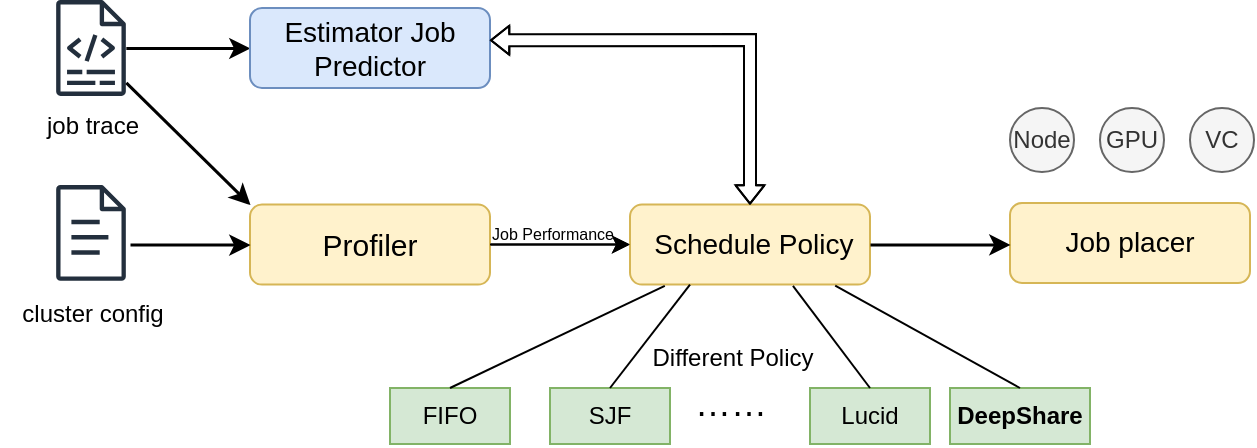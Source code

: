 <mxfile version="26.1.3">
  <diagram name="Page-1" id="mSDNawyq5Da4shusDwBe">
    <mxGraphModel dx="1503" dy="1081" grid="1" gridSize="10" guides="1" tooltips="1" connect="1" arrows="1" fold="1" page="1" pageScale="1" pageWidth="827" pageHeight="1169" math="0" shadow="0">
      <root>
        <mxCell id="0" />
        <mxCell id="1" parent="0" />
        <mxCell id="gFEKdSKZ0CHtbDlrb0d2-1" value="" style="sketch=0;outlineConnect=0;fontColor=#232F3E;gradientColor=none;fillColor=#232F3D;strokeColor=none;dashed=0;verticalLabelPosition=bottom;verticalAlign=top;align=center;html=1;fontSize=12;fontStyle=0;aspect=fixed;pointerEvents=1;shape=mxgraph.aws4.document;" vertex="1" parent="1">
          <mxGeometry x="103" y="218.52" width="35" height="47.89" as="geometry" />
        </mxCell>
        <mxCell id="gFEKdSKZ0CHtbDlrb0d2-2" value="" style="sketch=0;outlineConnect=0;fontColor=#232F3E;gradientColor=none;fillColor=#232F3D;strokeColor=none;dashed=0;verticalLabelPosition=bottom;verticalAlign=top;align=center;html=1;fontSize=12;fontStyle=0;aspect=fixed;pointerEvents=1;shape=mxgraph.aws4.logs;" vertex="1" parent="1">
          <mxGeometry x="103" y="126.05" width="35" height="47.9" as="geometry" />
        </mxCell>
        <mxCell id="gFEKdSKZ0CHtbDlrb0d2-3" value="job trace" style="text;html=1;align=center;verticalAlign=middle;resizable=0;points=[];autosize=1;strokeColor=none;fillColor=none;fontFamily=Helvetica;fontSize=12;fontColor=default;" vertex="1" parent="1">
          <mxGeometry x="85.5" y="173.95" width="70" height="30" as="geometry" />
        </mxCell>
        <mxCell id="gFEKdSKZ0CHtbDlrb0d2-4" value="cluster config" style="text;html=1;align=center;verticalAlign=middle;resizable=0;points=[];autosize=1;strokeColor=none;fillColor=none;fontFamily=Helvetica;fontSize=12;fontColor=default;" vertex="1" parent="1">
          <mxGeometry x="75.5" y="268.31" width="90" height="30" as="geometry" />
        </mxCell>
        <mxCell id="gFEKdSKZ0CHtbDlrb0d2-5" value="" style="endArrow=classic;html=1;rounded=0;fontFamily=Helvetica;fontSize=12;fontColor=default;entryX=0;entryY=0.5;entryDx=0;entryDy=0;strokeWidth=1.5;" edge="1" parent="1" source="gFEKdSKZ0CHtbDlrb0d2-2" target="gFEKdSKZ0CHtbDlrb0d2-7">
          <mxGeometry width="50" height="50" relative="1" as="geometry">
            <mxPoint x="138" y="189" as="sourcePoint" />
            <mxPoint x="198" y="169.15" as="targetPoint" />
          </mxGeometry>
        </mxCell>
        <mxCell id="gFEKdSKZ0CHtbDlrb0d2-6" value="" style="endArrow=classic;html=1;rounded=0;fontFamily=Helvetica;fontSize=12;fontColor=default;entryX=0;entryY=0;entryDx=0;entryDy=0;strokeWidth=1.5;" edge="1" parent="1" source="gFEKdSKZ0CHtbDlrb0d2-2" target="gFEKdSKZ0CHtbDlrb0d2-9">
          <mxGeometry width="50" height="50" relative="1" as="geometry">
            <mxPoint x="150" y="190" as="sourcePoint" />
            <mxPoint x="200" y="210.85" as="targetPoint" />
          </mxGeometry>
        </mxCell>
        <mxCell id="gFEKdSKZ0CHtbDlrb0d2-7" value="Estimator Job Predictor" style="rounded=1;whiteSpace=wrap;html=1;strokeColor=#6c8ebf;strokeWidth=1;align=center;verticalAlign=middle;fontFamily=Helvetica;fontSize=14;fillColor=#dae8fc;" vertex="1" parent="1">
          <mxGeometry x="200" y="130" width="120" height="40" as="geometry" />
        </mxCell>
        <mxCell id="gFEKdSKZ0CHtbDlrb0d2-8" value="" style="edgeStyle=orthogonalEdgeStyle;rounded=0;orthogonalLoop=1;jettySize=auto;html=1;fontFamily=Helvetica;fontSize=12;fontColor=default;" edge="1" parent="1" source="gFEKdSKZ0CHtbDlrb0d2-9" target="gFEKdSKZ0CHtbDlrb0d2-11">
          <mxGeometry relative="1" as="geometry" />
        </mxCell>
        <mxCell id="gFEKdSKZ0CHtbDlrb0d2-9" value="Profiler" style="rounded=1;whiteSpace=wrap;html=1;strokeColor=#d6b656;strokeWidth=1;align=center;verticalAlign=middle;fontFamily=Helvetica;fontSize=15;fillColor=#fff2cc;" vertex="1" parent="1">
          <mxGeometry x="200" y="228.31" width="120" height="40" as="geometry" />
        </mxCell>
        <mxCell id="gFEKdSKZ0CHtbDlrb0d2-10" value="" style="endArrow=classic;html=1;rounded=0;fontFamily=Helvetica;fontSize=12;fontColor=default;entryX=0;entryY=0.5;entryDx=0;entryDy=0;strokeWidth=1.5;" edge="1" parent="1" target="gFEKdSKZ0CHtbDlrb0d2-9">
          <mxGeometry width="50" height="50" relative="1" as="geometry">
            <mxPoint x="140" y="248.31" as="sourcePoint" />
            <mxPoint x="190" y="198.31" as="targetPoint" />
          </mxGeometry>
        </mxCell>
        <mxCell id="gFEKdSKZ0CHtbDlrb0d2-11" value="&amp;nbsp;Schedule Policy" style="rounded=1;whiteSpace=wrap;html=1;strokeColor=#d6b656;strokeWidth=1;align=center;verticalAlign=middle;fontFamily=Helvetica;fontSize=14;fillColor=#fff2cc;" vertex="1" parent="1">
          <mxGeometry x="390" y="228.31" width="120" height="40" as="geometry" />
        </mxCell>
        <mxCell id="gFEKdSKZ0CHtbDlrb0d2-12" value="" style="shape=flexArrow;endArrow=classic;startArrow=classic;html=1;rounded=0;fontFamily=Helvetica;fontSize=12;fontColor=default;width=6;endSize=2.714;entryX=0.5;entryY=0;entryDx=0;entryDy=0;startWidth=7.429;startSize=2.714;endWidth=7.429;" edge="1" parent="1" target="gFEKdSKZ0CHtbDlrb0d2-11">
          <mxGeometry width="100" height="100" relative="1" as="geometry">
            <mxPoint x="320" y="146.14" as="sourcePoint" />
            <mxPoint x="510.52" y="226.62" as="targetPoint" />
            <Array as="points">
              <mxPoint x="450" y="146" />
            </Array>
          </mxGeometry>
        </mxCell>
        <mxCell id="gFEKdSKZ0CHtbDlrb0d2-13" value="Job placer" style="rounded=1;whiteSpace=wrap;html=1;strokeColor=#d6b656;strokeWidth=1;align=center;verticalAlign=middle;fontFamily=Helvetica;fontSize=14;fillColor=#fff2cc;" vertex="1" parent="1">
          <mxGeometry x="580" y="227.47" width="120" height="40" as="geometry" />
        </mxCell>
        <mxCell id="gFEKdSKZ0CHtbDlrb0d2-14" value="" style="endArrow=classic;html=1;rounded=0;fontFamily=Helvetica;fontSize=12;fontColor=default;" edge="1" parent="1">
          <mxGeometry width="50" height="50" relative="1" as="geometry">
            <mxPoint x="320" y="248.2" as="sourcePoint" />
            <mxPoint x="390" y="248.2" as="targetPoint" />
          </mxGeometry>
        </mxCell>
        <mxCell id="gFEKdSKZ0CHtbDlrb0d2-15" value="" style="endArrow=classic;html=1;rounded=0;fontFamily=Helvetica;fontSize=12;fontColor=default;strokeWidth=1.5;" edge="1" parent="1">
          <mxGeometry width="50" height="50" relative="1" as="geometry">
            <mxPoint x="510" y="248.2" as="sourcePoint" />
            <mxPoint x="580" y="248.2" as="targetPoint" />
          </mxGeometry>
        </mxCell>
        <mxCell id="gFEKdSKZ0CHtbDlrb0d2-16" value="&lt;font style=&quot;font-size: 8px;&quot;&gt;Job Performance&lt;/font&gt;" style="text;html=1;align=center;verticalAlign=middle;resizable=0;points=[];autosize=1;fontFamily=Helvetica;fontSize=12;strokeWidth=1.5;fontStyle=0" vertex="1" parent="1">
          <mxGeometry x="311" y="227.47" width="80" height="30" as="geometry" />
        </mxCell>
        <mxCell id="gFEKdSKZ0CHtbDlrb0d2-17" value="Node" style="ellipse;whiteSpace=wrap;html=1;aspect=fixed;fillColor=#f5f5f5;fontColor=#333333;strokeColor=#666666;" vertex="1" parent="1">
          <mxGeometry x="580" y="180" width="32" height="32" as="geometry" />
        </mxCell>
        <mxCell id="gFEKdSKZ0CHtbDlrb0d2-18" value="FIFO" style="rounded=0;whiteSpace=wrap;html=1;fillColor=#d5e8d4;strokeColor=#82b366;" vertex="1" parent="1">
          <mxGeometry x="270" y="320" width="60" height="28" as="geometry" />
        </mxCell>
        <mxCell id="gFEKdSKZ0CHtbDlrb0d2-19" value="&lt;b&gt;DeepShare&lt;/b&gt;" style="rounded=0;whiteSpace=wrap;html=1;fillColor=#d5e8d4;strokeColor=#82b366;" vertex="1" parent="1">
          <mxGeometry x="550" y="320" width="70" height="28" as="geometry" />
        </mxCell>
        <mxCell id="gFEKdSKZ0CHtbDlrb0d2-20" value="Lucid" style="rounded=0;whiteSpace=wrap;html=1;fillColor=#d5e8d4;strokeColor=#82b366;" vertex="1" parent="1">
          <mxGeometry x="480" y="320" width="60" height="28" as="geometry" />
        </mxCell>
        <mxCell id="gFEKdSKZ0CHtbDlrb0d2-21" value="SJF" style="rounded=0;whiteSpace=wrap;html=1;fillColor=#d5e8d4;strokeColor=#82b366;" vertex="1" parent="1">
          <mxGeometry x="350" y="320" width="60" height="28" as="geometry" />
        </mxCell>
        <mxCell id="gFEKdSKZ0CHtbDlrb0d2-22" value="" style="endArrow=none;html=1;rounded=0;entryX=0.145;entryY=1.016;entryDx=0;entryDy=0;entryPerimeter=0;exitX=0.5;exitY=0;exitDx=0;exitDy=0;" edge="1" parent="1" source="gFEKdSKZ0CHtbDlrb0d2-18" target="gFEKdSKZ0CHtbDlrb0d2-11">
          <mxGeometry width="50" height="50" relative="1" as="geometry">
            <mxPoint x="341" y="317.47" as="sourcePoint" />
            <mxPoint x="400" y="280" as="targetPoint" />
          </mxGeometry>
        </mxCell>
        <mxCell id="gFEKdSKZ0CHtbDlrb0d2-23" value="" style="endArrow=none;html=1;rounded=0;entryX=0.25;entryY=1;entryDx=0;entryDy=0;exitX=0.5;exitY=0;exitDx=0;exitDy=0;" edge="1" parent="1" source="gFEKdSKZ0CHtbDlrb0d2-21" target="gFEKdSKZ0CHtbDlrb0d2-11">
          <mxGeometry width="50" height="50" relative="1" as="geometry">
            <mxPoint x="414" y="320" as="sourcePoint" />
            <mxPoint x="464" y="270" as="targetPoint" />
          </mxGeometry>
        </mxCell>
        <mxCell id="gFEKdSKZ0CHtbDlrb0d2-24" value="" style="endArrow=none;html=1;rounded=0;entryX=0.679;entryY=1.016;entryDx=0;entryDy=0;entryPerimeter=0;exitX=0.5;exitY=0;exitDx=0;exitDy=0;" edge="1" parent="1" source="gFEKdSKZ0CHtbDlrb0d2-20" target="gFEKdSKZ0CHtbDlrb0d2-11">
          <mxGeometry width="50" height="50" relative="1" as="geometry">
            <mxPoint x="520" y="320" as="sourcePoint" />
            <mxPoint x="570" y="270" as="targetPoint" />
          </mxGeometry>
        </mxCell>
        <mxCell id="gFEKdSKZ0CHtbDlrb0d2-25" value="" style="endArrow=none;html=1;rounded=0;entryX=0.855;entryY=1.014;entryDx=0;entryDy=0;entryPerimeter=0;exitX=0.5;exitY=0;exitDx=0;exitDy=0;" edge="1" parent="1" source="gFEKdSKZ0CHtbDlrb0d2-19" target="gFEKdSKZ0CHtbDlrb0d2-11">
          <mxGeometry width="50" height="50" relative="1" as="geometry">
            <mxPoint x="600" y="320" as="sourcePoint" />
            <mxPoint x="650" y="270" as="targetPoint" />
          </mxGeometry>
        </mxCell>
        <mxCell id="gFEKdSKZ0CHtbDlrb0d2-26" value="&lt;font style=&quot;font-size: 18px;&quot;&gt;……&lt;/font&gt;" style="text;html=1;align=center;verticalAlign=middle;resizable=0;points=[];autosize=1;strokeColor=none;fillColor=none;" vertex="1" parent="1">
          <mxGeometry x="410" y="308" width="60" height="40" as="geometry" />
        </mxCell>
        <mxCell id="gFEKdSKZ0CHtbDlrb0d2-27" value="Different Policy" style="text;html=1;align=center;verticalAlign=middle;resizable=0;points=[];autosize=1;strokeColor=none;fillColor=none;" vertex="1" parent="1">
          <mxGeometry x="391" y="290" width="100" height="30" as="geometry" />
        </mxCell>
        <mxCell id="gFEKdSKZ0CHtbDlrb0d2-28" value="GPU" style="ellipse;whiteSpace=wrap;html=1;aspect=fixed;fillColor=#f5f5f5;fontColor=#333333;strokeColor=#666666;" vertex="1" parent="1">
          <mxGeometry x="625" y="180" width="32" height="32" as="geometry" />
        </mxCell>
        <mxCell id="gFEKdSKZ0CHtbDlrb0d2-29" value="VC" style="ellipse;whiteSpace=wrap;html=1;aspect=fixed;fillColor=#f5f5f5;fontColor=#333333;strokeColor=#666666;" vertex="1" parent="1">
          <mxGeometry x="670" y="180" width="32" height="32" as="geometry" />
        </mxCell>
      </root>
    </mxGraphModel>
  </diagram>
</mxfile>
